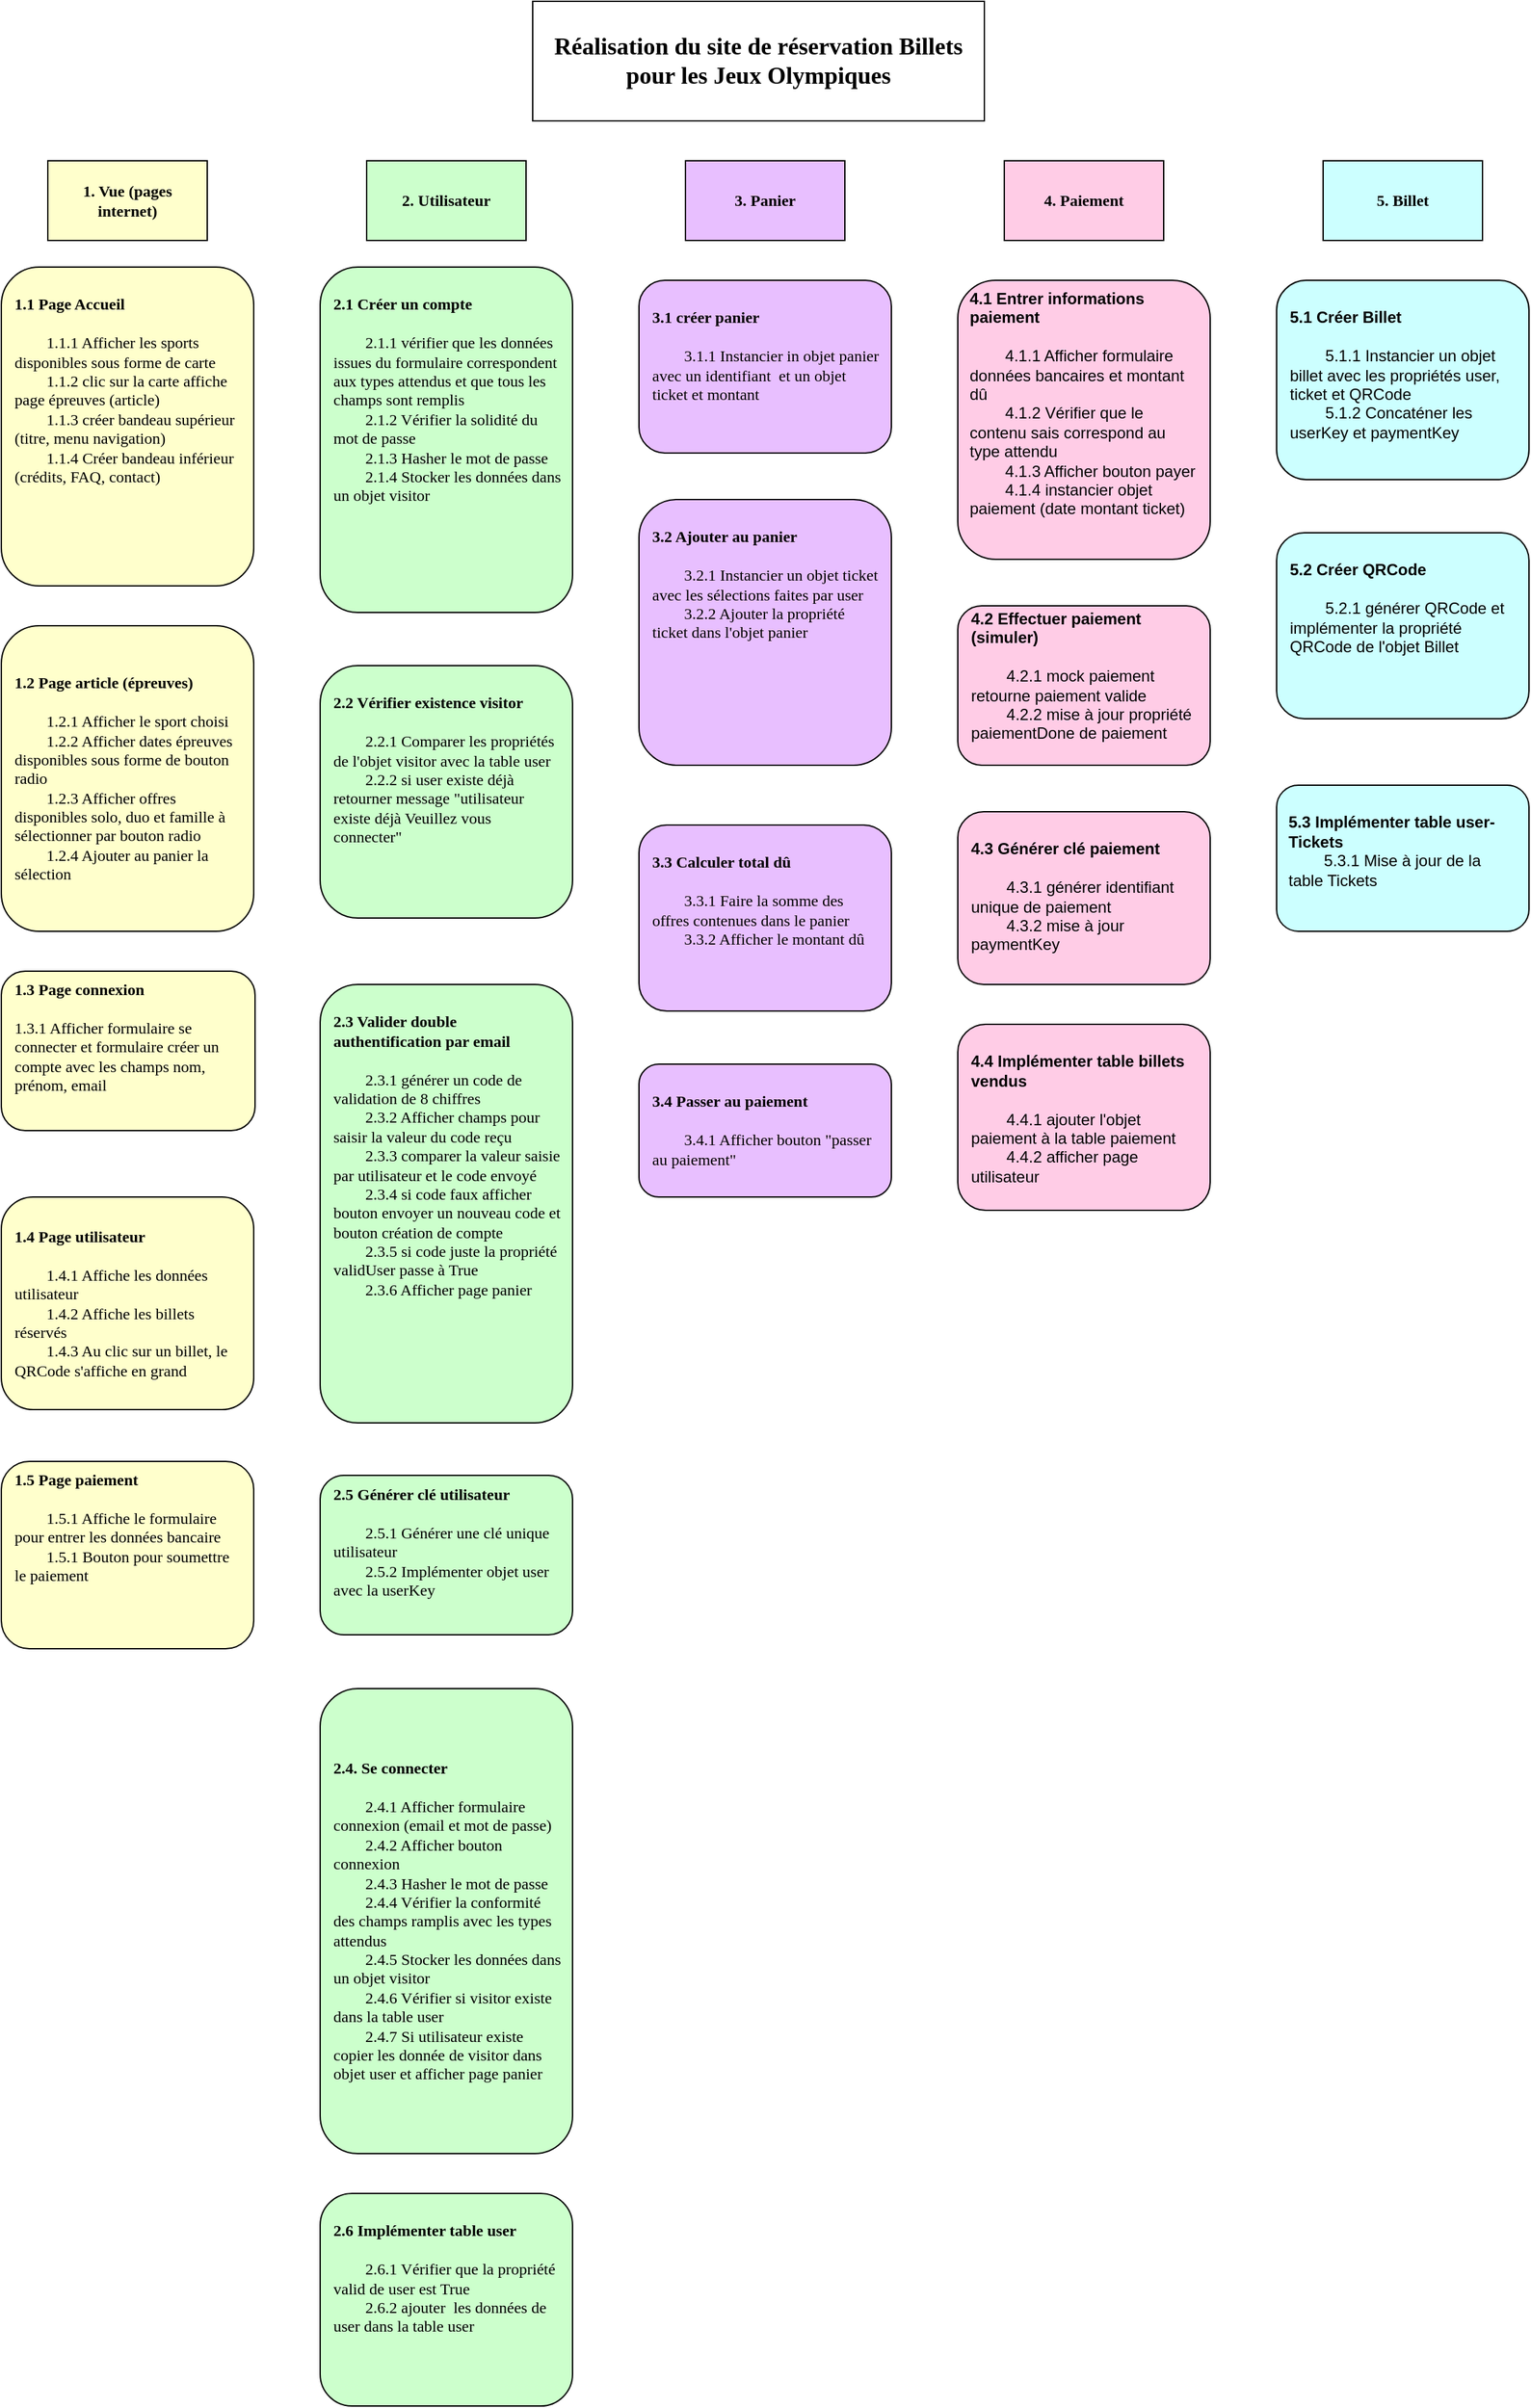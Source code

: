 <mxfile version="24.2.5" type="github">
  <diagram name="Page-1" id="QU1jY9Tkd8GwuoRYvhUv">
    <mxGraphModel dx="1379" dy="515" grid="1" gridSize="10" guides="1" tooltips="1" connect="1" arrows="1" fold="1" page="1" pageScale="1" pageWidth="827" pageHeight="1169" math="0" shadow="0">
      <root>
        <mxCell id="0" />
        <mxCell id="1" parent="0" />
        <mxCell id="j6DFhhQBlQ9trEZJzmF2-1" value="&lt;b&gt;&lt;font style=&quot;font-size: 18px;&quot;&gt;Réalisation du site de réservation Billets pour les Jeux Olympiques &lt;/font&gt;&lt;/b&gt;" style="rounded=0;whiteSpace=wrap;html=1;align=center;verticalAlign=middle;fontSize=14;fontFamily=Verdana;spacingLeft=8;spacingRight=8;" vertex="1" parent="1">
          <mxGeometry x="410" y="10" width="340" height="90" as="geometry" />
        </mxCell>
        <mxCell id="j6DFhhQBlQ9trEZJzmF2-2" value="&lt;b&gt;1. Vue (pages internet) &lt;/b&gt;" style="rounded=0;whiteSpace=wrap;html=1;align=center;fontFamily=Verdana;spacingLeft=8;spacingRight=8;fillColor=#FFFFCC;" vertex="1" parent="1">
          <mxGeometry x="45" y="130" width="120" height="60" as="geometry" />
        </mxCell>
        <mxCell id="j6DFhhQBlQ9trEZJzmF2-3" value="&lt;b&gt;2. Utilisateur &lt;/b&gt;" style="rounded=0;whiteSpace=wrap;html=1;align=center;fontFamily=Verdana;spacingLeft=8;spacingRight=8;fillColor=#CCFFCC;" vertex="1" parent="1">
          <mxGeometry x="285" y="130" width="120" height="60" as="geometry" />
        </mxCell>
        <mxCell id="j6DFhhQBlQ9trEZJzmF2-5" value="&lt;b&gt;3. Panier &lt;/b&gt;" style="rounded=0;whiteSpace=wrap;html=1;align=center;fontFamily=Verdana;spacingLeft=8;spacingRight=8;fillColor=#E8BFFF;" vertex="1" parent="1">
          <mxGeometry x="525" y="130" width="120" height="60" as="geometry" />
        </mxCell>
        <mxCell id="j6DFhhQBlQ9trEZJzmF2-6" value="&lt;b&gt;4. Paiement&lt;/b&gt;" style="rounded=0;whiteSpace=wrap;html=1;align=center;fontFamily=Verdana;spacingLeft=8;spacingRight=8;fillColor=#FFCCE6;" vertex="1" parent="1">
          <mxGeometry x="765" y="130" width="120" height="60" as="geometry" />
        </mxCell>
        <mxCell id="j6DFhhQBlQ9trEZJzmF2-7" value="&lt;b&gt;5. Billet&lt;/b&gt;" style="rounded=0;whiteSpace=wrap;html=1;align=center;fontFamily=Verdana;spacingLeft=8;spacingRight=8;fillColor=#CCFFFF;" vertex="1" parent="1">
          <mxGeometry x="1005" y="130" width="120" height="60" as="geometry" />
        </mxCell>
        <mxCell id="j6DFhhQBlQ9trEZJzmF2-8" value="&lt;div&gt;&lt;br&gt;&lt;/div&gt;&lt;div&gt;&lt;b&gt;1.1 Page Accueil&lt;/b&gt;&lt;/div&gt;&lt;div&gt;&amp;nbsp;&lt;br&gt;&lt;/div&gt;&lt;div&gt;&amp;nbsp;&lt;span style=&quot;white-space: pre;&quot;&gt;&#x9;&lt;/span&gt;1.1.1 Afficher les sports disponibles sous forme de carte &lt;br&gt;&lt;/div&gt;&lt;div&gt;&lt;span style=&quot;white-space: pre;&quot;&gt;&#x9;&lt;/span&gt;1.1.2 clic sur la carte affiche page épreuves (article)&lt;/div&gt;&lt;div&gt;&lt;span style=&quot;white-space: pre;&quot;&gt;&#x9;&lt;/span&gt;1.1.3 créer bandeau supérieur (titre, menu navigation)&lt;/div&gt;&lt;div&gt;&lt;span style=&quot;white-space: pre;&quot;&gt;&#x9;&lt;/span&gt;1.1.4 Créer bandeau inférieur (crédits, FAQ, contact)&lt;br&gt;&lt;/div&gt;" style="rounded=1;whiteSpace=wrap;html=1;align=left;fontFamily=Verdana;verticalAlign=top;spacingLeft=8;spacingRight=8;fillColor=#FFFFCC;" vertex="1" parent="1">
          <mxGeometry x="10" y="210" width="190" height="240" as="geometry" />
        </mxCell>
        <mxCell id="j6DFhhQBlQ9trEZJzmF2-9" value="&lt;div&gt;&lt;b&gt;1.2 Page article (épreuves)&lt;/b&gt;&lt;/div&gt;&lt;div&gt;&lt;br&gt;&lt;/div&gt;&lt;div&gt;&lt;span style=&quot;white-space: pre;&quot;&gt;&#x9;&lt;/span&gt;1.2.1 Afficher le sport choisi &lt;br&gt;&lt;/div&gt;&lt;div&gt;&lt;span style=&quot;white-space: pre;&quot;&gt;&#x9;&lt;/span&gt;1.2.2 Afficher dates épreuves disponibles sous forme de bouton radio&lt;/div&gt;&lt;div&gt;&lt;span style=&quot;white-space: pre;&quot;&gt;&#x9;&lt;/span&gt;1.2.3 Afficher offres disponibles solo, duo et famille à sélectionner par bouton radio&lt;/div&gt;&lt;div&gt;&lt;span style=&quot;white-space: pre;&quot;&gt;&#x9;&lt;/span&gt;1.2.4 Ajouter au panier la sélection&lt;br&gt;&lt;/div&gt;" style="rounded=1;whiteSpace=wrap;html=1;align=left;fontFamily=Verdana;spacingLeft=8;spacingRight=8;fillColor=#FFFFCC;" vertex="1" parent="1">
          <mxGeometry x="10" y="480" width="190" height="230" as="geometry" />
        </mxCell>
        <mxCell id="j6DFhhQBlQ9trEZJzmF2-10" value="&lt;div&gt;&lt;b&gt;1.3 Page connexion &lt;/b&gt;&lt;br&gt;&lt;/div&gt;&lt;div&gt;&lt;br&gt;&lt;/div&gt;&lt;div&gt;1.3.1 Afficher formulaire se connecter et formulaire créer un compte avec les champs nom, prénom, email&lt;br&gt;&lt;/div&gt;" style="rounded=1;whiteSpace=wrap;html=1;align=left;fontFamily=Verdana;spacingLeft=8;spacingRight=8;verticalAlign=top;fillColor=#FFFFCC;" vertex="1" parent="1">
          <mxGeometry x="10" y="740" width="191" height="120" as="geometry" />
        </mxCell>
        <mxCell id="j6DFhhQBlQ9trEZJzmF2-11" value="&lt;div&gt;&lt;b&gt;1.4 Page utilisateur &lt;/b&gt;&lt;br&gt;&lt;/div&gt;&lt;div&gt;&lt;br&gt;&lt;/div&gt;&lt;div&gt;&lt;span style=&quot;white-space: pre;&quot;&gt;&#x9;&lt;/span&gt;1.4.1 Affiche les données utilisateur&lt;/div&gt;&lt;div&gt;&lt;span style=&quot;white-space: pre;&quot;&gt;&#x9;&lt;/span&gt;1.4.2 Affiche les billets réservés&lt;/div&gt;&lt;div&gt;&lt;span style=&quot;white-space: pre;&quot;&gt;&#x9;&lt;/span&gt;1.4.3 Au clic sur un billet, le QRCode s&#39;affiche en grand &lt;br&gt;&lt;/div&gt;" style="rounded=1;whiteSpace=wrap;html=1;align=left;fontFamily=Verdana;spacingLeft=8;spacingRight=8;fillColor=#FFFFCC;" vertex="1" parent="1">
          <mxGeometry x="10" y="910" width="190" height="160" as="geometry" />
        </mxCell>
        <mxCell id="j6DFhhQBlQ9trEZJzmF2-12" value="&lt;div&gt;&lt;b&gt;1.5 Page paiement&lt;/b&gt;&lt;/div&gt;&lt;div&gt;&lt;br&gt;&lt;/div&gt;&lt;div&gt;&lt;span style=&quot;white-space: pre;&quot;&gt;&#x9;&lt;/span&gt;1.5.1 Affiche le formulaire pour entrer les données bancaire &lt;br&gt;&lt;/div&gt;&lt;div&gt;&lt;span style=&quot;white-space: pre;&quot;&gt;&#x9;&lt;/span&gt;1.5.1 Bouton pour soumettre le paiement&lt;br&gt;&lt;/div&gt;" style="rounded=1;whiteSpace=wrap;html=1;align=left;fontFamily=Verdana;spacingLeft=8;spacingRight=8;verticalAlign=top;fillColor=#FFFFCC;" vertex="1" parent="1">
          <mxGeometry x="10" y="1109" width="190" height="141" as="geometry" />
        </mxCell>
        <mxCell id="j6DFhhQBlQ9trEZJzmF2-13" value="&lt;div&gt;&lt;br&gt;&lt;/div&gt;&lt;div&gt;&lt;b&gt;2.1 Créer un compte&lt;/b&gt;&lt;/div&gt;&lt;div&gt;&lt;br&gt;&lt;/div&gt;&lt;div&gt;&lt;span style=&quot;white-space: pre;&quot;&gt;&#x9;&lt;/span&gt;2.1.1 vérifier que les données issues du formulaire correspondent aux types attendus et que tous les champs sont remplis&lt;br&gt;&lt;/div&gt;&lt;div&gt;&lt;span style=&quot;white-space: pre;&quot;&gt;&#x9;&lt;/span&gt;2.1.2 Vérifier la solidité du mot de passe &lt;br&gt;&lt;/div&gt;&lt;div&gt;&lt;span style=&quot;white-space: pre;&quot;&gt;&#x9;&lt;/span&gt;2.1.3 Hasher le mot de passe &lt;br&gt;&lt;/div&gt;&lt;div&gt;&lt;span style=&quot;white-space: pre;&quot;&gt;&#x9;&lt;/span&gt;2.1.4 Stocker les données dans un objet visitor&lt;/div&gt;&lt;div&gt;&amp;nbsp;&lt;br&gt; &lt;/div&gt;" style="rounded=1;html=1;align=left;fontFamily=Verdana;spacingLeft=8;spacingRight=8;verticalAlign=top;whiteSpace=wrap;fillColor=#CCFFCC;" vertex="1" parent="1">
          <mxGeometry x="250" y="210" width="190" height="260" as="geometry" />
        </mxCell>
        <mxCell id="j6DFhhQBlQ9trEZJzmF2-14" value="&lt;div&gt;&lt;br&gt;&lt;/div&gt;&lt;div&gt;&lt;b&gt;2.2 Vérifier existence visitor&lt;/b&gt;&lt;br&gt;&lt;/div&gt;&lt;div&gt;&lt;br&gt;&lt;/div&gt;&lt;div&gt;&lt;span style=&quot;white-space: pre;&quot;&gt;&#x9;&lt;/span&gt;2.2.1 Comparer les propriétés de l&#39;objet visitor avec la table user&lt;/div&gt;&lt;div&gt;&lt;span style=&quot;white-space: pre;&quot;&gt;&#x9;&lt;/span&gt;2.2.2 si user existe déjà retourner message &quot;utilisateur existe déjà Veuillez vous connecter&quot;&lt;/div&gt;&lt;div&gt;&lt;br&gt;&lt;/div&gt;&lt;div&gt;&lt;br&gt;&lt;/div&gt;" style="rounded=1;whiteSpace=wrap;html=1;align=left;fontFamily=Verdana;spacingLeft=8;spacingRight=8;verticalAlign=top;fillColor=#CCFFCC;" vertex="1" parent="1">
          <mxGeometry x="250" y="510" width="190" height="190" as="geometry" />
        </mxCell>
        <mxCell id="j6DFhhQBlQ9trEZJzmF2-15" value="&lt;div&gt;&lt;br&gt;&lt;/div&gt;&lt;div&gt;&lt;b&gt;2.3 Valider double authentification par email&lt;/b&gt;&lt;/div&gt;&lt;div&gt;&lt;br&gt;&lt;/div&gt;&lt;div&gt;&lt;span style=&quot;white-space: pre;&quot;&gt;&#x9;&lt;/span&gt;2.3.1 générer un code de validation de 8 chiffres &lt;br&gt;&lt;/div&gt;&lt;div&gt;&lt;span style=&quot;white-space: pre;&quot;&gt;&#x9;&lt;/span&gt;2.3.2 Afficher champs pour saisir la valeur du code reçu &lt;br&gt;&lt;/div&gt;&lt;div&gt;&lt;span style=&quot;white-space: pre;&quot;&gt;&#x9;&lt;/span&gt;2.3.3 comparer la valeur saisie par utilisateur et le code envoyé &lt;br&gt;&lt;/div&gt;&lt;div&gt;&lt;span style=&quot;white-space: pre;&quot;&gt;&#x9;&lt;/span&gt;2.3.4 si code faux afficher bouton envoyer un nouveau code et bouton création de compte&lt;/div&gt;&lt;div&gt;&lt;span style=&quot;white-space: pre;&quot;&gt;&#x9;&lt;/span&gt;2.3.5 si code juste la propriété validUser passe à True&lt;/div&gt;&lt;div&gt;&lt;span style=&quot;white-space: pre;&quot;&gt;&#x9;&lt;/span&gt;2.3.6 Afficher page panier &lt;br&gt;&lt;/div&gt;" style="rounded=1;whiteSpace=wrap;html=1;align=left;fontFamily=Verdana;spacingLeft=8;spacingRight=8;verticalAlign=top;fillColor=#CCFFCC;" vertex="1" parent="1">
          <mxGeometry x="250" y="750" width="190" height="330" as="geometry" />
        </mxCell>
        <mxCell id="j6DFhhQBlQ9trEZJzmF2-16" value="&lt;div&gt;&lt;b&gt;2.4. Se connecter &lt;/b&gt;&lt;br&gt;&lt;/div&gt;&lt;div&gt;&lt;span style=&quot;white-space: pre;&quot;&gt;&#x9;&lt;/span&gt;&lt;/div&gt;&lt;div&gt;&lt;span style=&quot;white-space: pre;&quot;&gt;&#x9;&lt;/span&gt;2.4.1 Afficher formulaire connexion (email et mot de passe)&lt;/div&gt;&lt;div&gt;&lt;span style=&quot;white-space: pre;&quot;&gt;&#x9;&lt;/span&gt;2.4.2 Afficher bouton connexion &lt;br&gt;&lt;/div&gt;&lt;div&gt;&lt;span style=&quot;white-space: pre;&quot;&gt;&#x9;&lt;/span&gt;2.4.3 Hasher le mot de passe&amp;nbsp;&lt;/div&gt;&lt;div&gt;&lt;span style=&quot;white-space: pre;&quot;&gt;&#x9;&lt;/span&gt;2.4.4 Vérifier la conformité des champs ramplis avec les types attendus&amp;nbsp;&lt;/div&gt;&lt;div&gt;&lt;span style=&quot;white-space: pre;&quot;&gt;&#x9;&lt;/span&gt;2.4.5 Stocker les données dans un objet visitor&amp;nbsp;&lt;/div&gt;&lt;div&gt;&lt;span style=&quot;white-space: pre;&quot;&gt;&#x9;&lt;/span&gt;2.4.6 Vérifier si visitor existe dans la table user&lt;/div&gt;&lt;div&gt;&lt;span style=&quot;white-space: pre;&quot;&gt;&#x9;&lt;/span&gt;2.4.7 Si utilisateur existe copier les donnée de visitor dans objet user et afficher page panier &amp;nbsp; &lt;br&gt;&lt;/div&gt;" style="rounded=1;whiteSpace=wrap;html=1;align=left;fontFamily=Verdana;spacingLeft=8;spacingRight=8;fillColor=#CCFFCC;" vertex="1" parent="1">
          <mxGeometry x="250" y="1280" width="190" height="350" as="geometry" />
        </mxCell>
        <mxCell id="j6DFhhQBlQ9trEZJzmF2-17" value="&lt;div&gt;&lt;b&gt;2.5 Générer clé utilisateur&lt;/b&gt;&lt;/div&gt;&lt;div&gt;&lt;br&gt;&lt;/div&gt;&lt;div&gt;&lt;span style=&quot;white-space: pre;&quot;&gt;&#x9;&lt;/span&gt;2.5.1 Générer une clé unique utilisateur&lt;/div&gt;&lt;div&gt;&lt;span style=&quot;white-space: pre;&quot;&gt;&#x9;&lt;/span&gt;2.5.2 Implémenter objet user avec la userKey&lt;br&gt; &lt;/div&gt;" style="rounded=1;whiteSpace=wrap;html=1;align=left;fontFamily=Verdana;spacingLeft=8;spacingRight=8;verticalAlign=top;fillColor=#CCFFCC;" vertex="1" parent="1">
          <mxGeometry x="250" y="1119.5" width="190" height="120" as="geometry" />
        </mxCell>
        <mxCell id="j6DFhhQBlQ9trEZJzmF2-18" value="&lt;div&gt;&lt;br&gt;&lt;/div&gt;&lt;div&gt;&lt;b&gt;2.6 Implémenter table user&lt;/b&gt;&lt;/div&gt;&lt;div&gt;&lt;br&gt;&lt;/div&gt;&lt;div&gt;&lt;span style=&quot;white-space: pre;&quot;&gt;&#x9;&lt;/span&gt;2.6.1 Vérifier que la propriété valid de user est True &lt;br&gt;&lt;/div&gt;&lt;div&gt;&lt;span style=&quot;white-space: pre;&quot;&gt;&#x9;&lt;/span&gt;2.6.2 ajouter&amp;nbsp; les données de user dans la table user &lt;br&gt;&lt;/div&gt;&lt;div&gt;&lt;br&gt;&lt;/div&gt;" style="rounded=1;whiteSpace=wrap;html=1;align=left;fontFamily=Verdana;spacingLeft=8;spacingRight=8;verticalAlign=top;fillColor=#CCFFCC;" vertex="1" parent="1">
          <mxGeometry x="250" y="1660" width="190" height="160" as="geometry" />
        </mxCell>
        <mxCell id="j6DFhhQBlQ9trEZJzmF2-19" value="&lt;div&gt;&lt;br&gt;&lt;/div&gt;&lt;div&gt;&lt;b&gt;3.1 créer panier&lt;/b&gt;&lt;/div&gt;&lt;div&gt;&lt;br&gt;&lt;/div&gt;&lt;div&gt;&lt;span style=&quot;white-space: pre;&quot;&gt;&#x9;&lt;/span&gt;3.1.1 Instancier in objet panier avec un identifiant&amp;nbsp; et un objet ticket et montant&lt;br&gt; &lt;/div&gt;" style="rounded=1;whiteSpace=wrap;html=1;align=left;fontFamily=Verdana;spacingLeft=8;spacingRight=8;verticalAlign=top;fillColor=#E8BFFF;" vertex="1" parent="1">
          <mxGeometry x="490" y="220" width="190" height="130" as="geometry" />
        </mxCell>
        <mxCell id="j6DFhhQBlQ9trEZJzmF2-20" value="&lt;div&gt;&lt;br&gt;&lt;/div&gt;&lt;div&gt;&lt;b&gt;3.2 Ajouter au panier&lt;/b&gt;&lt;/div&gt;&lt;div&gt;&lt;br&gt;&lt;/div&gt;&lt;div&gt;&lt;span style=&quot;white-space: pre;&quot;&gt;&#x9;&lt;/span&gt;3.2.1 Instancier un objet ticket avec les sélections faites par user&amp;nbsp;&lt;/div&gt;&lt;div&gt;&lt;span style=&quot;white-space: pre;&quot;&gt;&#x9;&lt;/span&gt;3.2.2 Ajouter la propriété ticket dans l&#39;objet panier &lt;br&gt; &lt;/div&gt;" style="rounded=1;whiteSpace=wrap;html=1;align=left;fontFamily=Verdana;spacingLeft=8;spacingRight=8;verticalAlign=top;fillColor=#E8BFFF;" vertex="1" parent="1">
          <mxGeometry x="490" y="385" width="190" height="200" as="geometry" />
        </mxCell>
        <mxCell id="j6DFhhQBlQ9trEZJzmF2-21" value="&lt;div&gt;&lt;br&gt;&lt;/div&gt;&lt;div&gt;&lt;b&gt;3.3 Calculer total dû&lt;/b&gt;&lt;/div&gt;&lt;div&gt;&lt;br&gt;&lt;/div&gt;&lt;div&gt;&lt;span style=&quot;white-space: pre;&quot;&gt;&#x9;&lt;/span&gt;3.3.1 Faire la somme des offres contenues dans le panier &lt;br&gt;&lt;/div&gt;&lt;div&gt;&lt;span style=&quot;white-space: pre;&quot;&gt;&#x9;&lt;/span&gt;3.3.2 Afficher le montant dû&lt;br&gt;&lt;/div&gt;" style="rounded=1;whiteSpace=wrap;html=1;align=left;fontFamily=Verdana;spacingLeft=8;spacingRight=8;verticalAlign=top;fillColor=#E8BFFF;" vertex="1" parent="1">
          <mxGeometry x="490" y="630" width="190" height="140" as="geometry" />
        </mxCell>
        <mxCell id="j6DFhhQBlQ9trEZJzmF2-22" value="&lt;div&gt;&lt;br&gt;&lt;/div&gt;&lt;div&gt;&lt;b&gt;3.4 Passer au paiement&lt;/b&gt;&lt;/div&gt;&lt;div&gt;&lt;br&gt;&lt;/div&gt;&lt;div&gt;&lt;span style=&quot;white-space: pre;&quot;&gt;&#x9;&lt;/span&gt;3.4.1 Afficher bouton &quot;passer au paiement&quot;&lt;br&gt;&lt;/div&gt;" style="rounded=1;whiteSpace=wrap;html=1;align=left;fontFamily=Verdana;spacingLeft=8;spacingRight=8;verticalAlign=top;fillColor=#E8BFFF;" vertex="1" parent="1">
          <mxGeometry x="490" y="810" width="190" height="100" as="geometry" />
        </mxCell>
        <mxCell id="j6DFhhQBlQ9trEZJzmF2-23" value="&lt;div align=&quot;left&quot;&gt;&lt;b&gt;4.1 Entrer informations paiement&lt;/b&gt;&lt;/div&gt;&lt;div align=&quot;left&quot;&gt;&lt;br&gt;&lt;/div&gt;&lt;div align=&quot;left&quot;&gt;&lt;span style=&quot;white-space: pre;&quot;&gt;&#x9;&lt;/span&gt;4.1.1 Afficher formulaire données bancaires et montant dû&lt;br&gt;&lt;/div&gt;&lt;div align=&quot;left&quot;&gt;&lt;span style=&quot;white-space: pre;&quot;&gt;&#x9;&lt;/span&gt;4.1.2 Vérifier que le contenu sais correspond au type attendu&lt;/div&gt;&lt;div align=&quot;left&quot;&gt;&lt;span style=&quot;white-space: pre;&quot;&gt;&#x9;&lt;/span&gt;4.1.3 Afficher bouton payer&lt;/div&gt;&lt;div align=&quot;left&quot;&gt;&lt;span style=&quot;white-space: pre;&quot;&gt;&#x9;&lt;/span&gt;4.1.4&amp;nbsp;&lt;span style=&quot;white-space: pre;&quot;&gt;&lt;/span&gt;instancier objet paiement (date montant ticket) &lt;/div&gt;" style="rounded=1;whiteSpace=wrap;html=1;spacingLeft=8;spacingRight=8;verticalAlign=top;fillColor=#FFCCE6;" vertex="1" parent="1">
          <mxGeometry x="730" y="220" width="190" height="210" as="geometry" />
        </mxCell>
        <mxCell id="j6DFhhQBlQ9trEZJzmF2-24" value="&lt;div&gt;&lt;b&gt;4.2 Effectuer paiement (simuler)&lt;/b&gt;&lt;/div&gt;&lt;div&gt;&lt;br&gt;&lt;/div&gt;&lt;div&gt;&lt;span style=&quot;white-space: pre;&quot;&gt;&#x9;&lt;/span&gt;4.2.1 mock paiement retourne paiement valide&lt;/div&gt;&lt;div&gt;&lt;span style=&quot;white-space: pre;&quot;&gt;&#x9;&lt;/span&gt;4.2.2 mise à jour propriété paiementDone de paiement &lt;br&gt;&lt;/div&gt;&lt;div&gt;&lt;span style=&quot;white-space: pre;&quot;&gt;&#x9;&lt;/span&gt;&lt;br&gt;&lt;/div&gt;" style="rounded=1;whiteSpace=wrap;html=1;align=left;spacingLeft=8;spacingRight=8;fillColor=#FFCCE6;" vertex="1" parent="1">
          <mxGeometry x="730" y="465" width="190" height="120" as="geometry" />
        </mxCell>
        <mxCell id="j6DFhhQBlQ9trEZJzmF2-25" value="&lt;div&gt;&lt;br&gt;&lt;/div&gt;&lt;div&gt;&lt;b&gt;4.3 Générer clé paiement&lt;/b&gt;&lt;/div&gt;&lt;div&gt;&lt;br&gt;&lt;/div&gt;&lt;div&gt;&lt;span style=&quot;white-space: pre;&quot;&gt;&#x9;&lt;/span&gt;4.3.1 générer identifiant unique de paiement&lt;/div&gt;&lt;div&gt;&lt;span style=&quot;white-space: pre;&quot;&gt;&#x9;&lt;/span&gt;4.3.2 mise à jour paymentKey&lt;br&gt;&lt;/div&gt;" style="rounded=1;whiteSpace=wrap;html=1;spacingLeft=8;spacingRight=8;verticalAlign=top;align=left;fillColor=#FFCCE6;" vertex="1" parent="1">
          <mxGeometry x="730" y="620" width="190" height="130" as="geometry" />
        </mxCell>
        <mxCell id="j6DFhhQBlQ9trEZJzmF2-26" value="&lt;div align=&quot;left&quot;&gt;&lt;br&gt;&lt;/div&gt;&lt;div align=&quot;left&quot;&gt;&lt;b&gt;4.4 Implémenter table billets vendus &lt;/b&gt;&lt;br&gt;&lt;/div&gt;&lt;div align=&quot;left&quot;&gt;&lt;br&gt;&lt;/div&gt;&lt;div align=&quot;left&quot;&gt;&lt;span style=&quot;white-space: pre;&quot;&gt;&#x9;&lt;/span&gt;4.4.1 ajouter l&#39;objet paiement à la table paiement&lt;/div&gt;&lt;div align=&quot;left&quot;&gt;&lt;span style=&quot;white-space: pre;&quot;&gt;&#x9;&lt;/span&gt;4.4.2 afficher page utilisateur&lt;br&gt;&lt;/div&gt;" style="rounded=1;whiteSpace=wrap;html=1;align=left;spacingLeft=8;spacingRight=8;verticalAlign=top;fillColor=#FFCCE6;" vertex="1" parent="1">
          <mxGeometry x="730" y="780" width="190" height="140" as="geometry" />
        </mxCell>
        <mxCell id="j6DFhhQBlQ9trEZJzmF2-27" value="&lt;div align=&quot;left&quot;&gt;&lt;br&gt;&lt;/div&gt;&lt;div align=&quot;left&quot;&gt;&lt;b&gt;5.1 Créer Billet&lt;/b&gt;&lt;/div&gt;&lt;div align=&quot;left&quot;&gt;&lt;br&gt;&lt;/div&gt;&lt;div align=&quot;left&quot;&gt;&lt;span style=&quot;white-space: pre;&quot;&gt;&#x9;&lt;/span&gt;5.1.1 Instancier un objet billet avec les propriétés user, ticket et QRCode &lt;br&gt;&lt;/div&gt;&lt;div align=&quot;left&quot;&gt;&lt;span style=&quot;white-space: pre;&quot;&gt;&#x9;&lt;/span&gt;5.1.2 Concaténer les userKey et paymentKey&lt;br&gt;&lt;/div&gt;" style="rounded=1;whiteSpace=wrap;html=1;align=left;spacingLeft=8;spacingRight=8;verticalAlign=top;fillColor=#CCFFFF;" vertex="1" parent="1">
          <mxGeometry x="970" y="220" width="190" height="150" as="geometry" />
        </mxCell>
        <mxCell id="j6DFhhQBlQ9trEZJzmF2-28" value="&lt;div&gt;&lt;br&gt;&lt;/div&gt;&lt;div&gt;&lt;b&gt;5.2 Créer QRCode&lt;/b&gt;&lt;/div&gt;&lt;div&gt;&lt;br&gt;&lt;/div&gt;&lt;div&gt;&lt;span style=&quot;white-space: pre;&quot;&gt;&#x9;&lt;/span&gt;5.2.1 générer QRCode et implémenter la propriété QRCode de l&#39;objet Billet&lt;br&gt;&lt;/div&gt;" style="rounded=1;whiteSpace=wrap;html=1;align=left;spacingLeft=8;spacingRight=8;verticalAlign=top;fillColor=#CCFFFF;" vertex="1" parent="1">
          <mxGeometry x="970" y="410" width="190" height="140" as="geometry" />
        </mxCell>
        <mxCell id="j6DFhhQBlQ9trEZJzmF2-29" value="&lt;div align=&quot;left&quot;&gt;&lt;br&gt;&lt;/div&gt;&lt;div align=&quot;left&quot;&gt;&lt;b&gt;5.3 Implémenter table user-Tickets&lt;/b&gt;&lt;/div&gt;&lt;div align=&quot;left&quot;&gt;&lt;span style=&quot;white-space: pre;&quot;&gt;&#x9;&lt;/span&gt;5.3.1 Mise à jour de la table Tickets&lt;br&gt;&lt;/div&gt;&lt;div align=&quot;left&quot;&gt;&lt;br&gt;&lt;/div&gt;" style="rounded=1;whiteSpace=wrap;html=1;spacingLeft=8;spacingRight=8;verticalAlign=top;fillColor=#CCFFFF;" vertex="1" parent="1">
          <mxGeometry x="970" y="600" width="190" height="110" as="geometry" />
        </mxCell>
      </root>
    </mxGraphModel>
  </diagram>
</mxfile>
